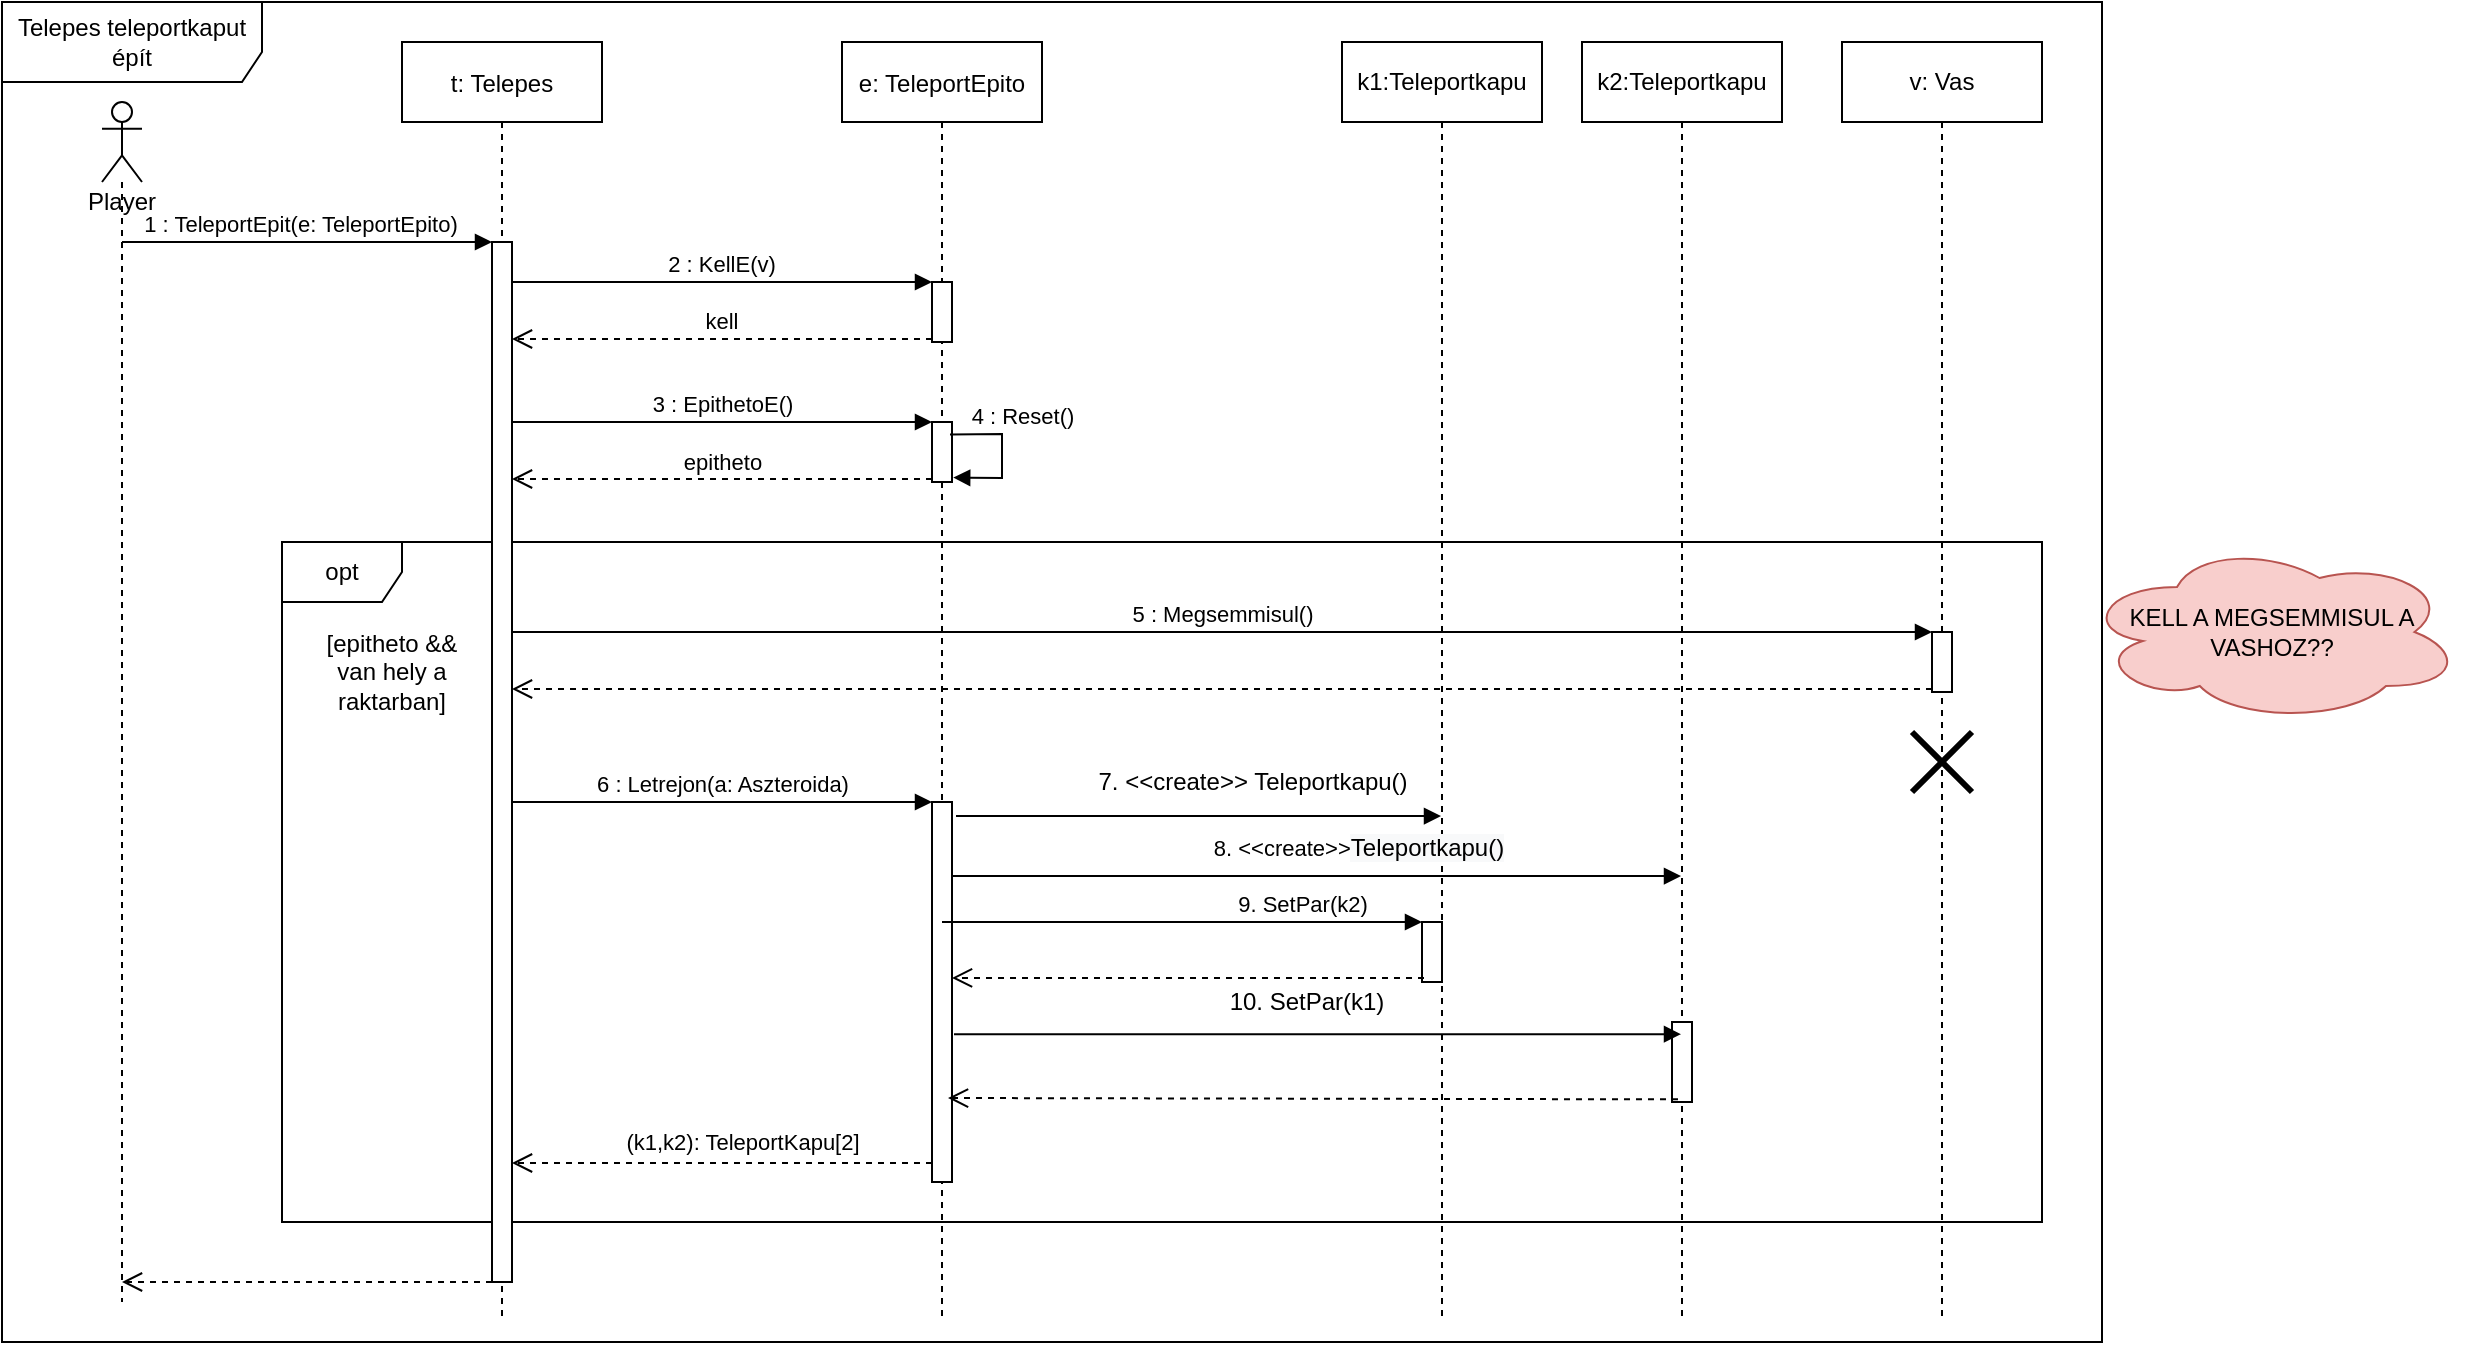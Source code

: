 <mxfile version="14.4.9" type="github">
  <diagram id="f_B4j9cx-HnKJeUxqofJ" name="Page-1">
    <mxGraphModel dx="1888" dy="548" grid="1" gridSize="10" guides="1" tooltips="1" connect="1" arrows="1" fold="1" page="1" pageScale="1" pageWidth="850" pageHeight="1100" math="0" shadow="0">
      <root>
        <mxCell id="0" />
        <mxCell id="1" parent="0" />
        <mxCell id="KqPVDPErh_Tl_M2lxwnU-1" value="Telepes teleportkaput épít" style="shape=umlFrame;whiteSpace=wrap;html=1;width=130;height=40;" vertex="1" parent="1">
          <mxGeometry x="-70" y="10" width="1050" height="670" as="geometry" />
        </mxCell>
        <mxCell id="KqPVDPErh_Tl_M2lxwnU-2" value="opt" style="shape=umlFrame;whiteSpace=wrap;html=1;" vertex="1" parent="1">
          <mxGeometry x="70" y="280" width="880" height="340" as="geometry" />
        </mxCell>
        <mxCell id="KqPVDPErh_Tl_M2lxwnU-3" value="3 : EpithetoE()" style="html=1;verticalAlign=bottom;endArrow=block;entryX=0;entryY=0;" edge="1" parent="1" source="KqPVDPErh_Tl_M2lxwnU-5" target="KqPVDPErh_Tl_M2lxwnU-7">
          <mxGeometry relative="1" as="geometry">
            <mxPoint x="180" y="270" as="sourcePoint" />
          </mxGeometry>
        </mxCell>
        <mxCell id="KqPVDPErh_Tl_M2lxwnU-4" value="t: Telepes" style="shape=umlLifeline;perimeter=lifelinePerimeter;container=1;collapsible=0;recursiveResize=0;rounded=0;shadow=0;strokeWidth=1;" vertex="1" parent="1">
          <mxGeometry x="130" y="30" width="100" height="640" as="geometry" />
        </mxCell>
        <mxCell id="KqPVDPErh_Tl_M2lxwnU-5" value="" style="html=1;points=[];perimeter=orthogonalPerimeter;" vertex="1" parent="KqPVDPErh_Tl_M2lxwnU-4">
          <mxGeometry x="45" y="100" width="10" height="520" as="geometry" />
        </mxCell>
        <mxCell id="KqPVDPErh_Tl_M2lxwnU-6" value="e: TeleportEpito" style="shape=umlLifeline;perimeter=lifelinePerimeter;container=1;collapsible=0;recursiveResize=0;rounded=0;shadow=0;strokeWidth=1;" vertex="1" parent="1">
          <mxGeometry x="350" y="30" width="100" height="640" as="geometry" />
        </mxCell>
        <mxCell id="KqPVDPErh_Tl_M2lxwnU-7" value="" style="html=1;points=[];perimeter=orthogonalPerimeter;" vertex="1" parent="KqPVDPErh_Tl_M2lxwnU-6">
          <mxGeometry x="45" y="190" width="10" height="30" as="geometry" />
        </mxCell>
        <mxCell id="KqPVDPErh_Tl_M2lxwnU-8" value="" style="points=[];perimeter=orthogonalPerimeter;rounded=0;shadow=0;strokeWidth=1;" vertex="1" parent="KqPVDPErh_Tl_M2lxwnU-6">
          <mxGeometry x="45" y="120" width="10" height="30" as="geometry" />
        </mxCell>
        <mxCell id="KqPVDPErh_Tl_M2lxwnU-9" value="" style="html=1;points=[];perimeter=orthogonalPerimeter;" vertex="1" parent="KqPVDPErh_Tl_M2lxwnU-6">
          <mxGeometry x="45" y="380" width="10" height="190" as="geometry" />
        </mxCell>
        <mxCell id="KqPVDPErh_Tl_M2lxwnU-26" value="4 : Reset()" style="html=1;verticalAlign=bottom;endArrow=block;exitX=0.9;exitY=0.207;exitDx=0;exitDy=0;exitPerimeter=0;entryX=1.06;entryY=0.927;entryDx=0;entryDy=0;entryPerimeter=0;rounded=0;" edge="1" parent="KqPVDPErh_Tl_M2lxwnU-6" source="KqPVDPErh_Tl_M2lxwnU-7" target="KqPVDPErh_Tl_M2lxwnU-7">
          <mxGeometry x="-0.282" y="10" relative="1" as="geometry">
            <mxPoint x="55" y="270.0" as="sourcePoint" />
            <mxPoint x="55" y="282.35" as="targetPoint" />
            <Array as="points">
              <mxPoint x="80" y="196" />
              <mxPoint x="80" y="218" />
            </Array>
            <mxPoint as="offset" />
          </mxGeometry>
        </mxCell>
        <mxCell id="KqPVDPErh_Tl_M2lxwnU-10" value="kell" style="verticalAlign=bottom;endArrow=open;dashed=1;endSize=8;exitX=0;exitY=0.95;shadow=0;strokeWidth=1;" edge="1" parent="1" source="KqPVDPErh_Tl_M2lxwnU-8" target="KqPVDPErh_Tl_M2lxwnU-5">
          <mxGeometry relative="1" as="geometry">
            <mxPoint x="285" y="246" as="targetPoint" />
          </mxGeometry>
        </mxCell>
        <mxCell id="KqPVDPErh_Tl_M2lxwnU-11" value="2 : KellE(v)" style="verticalAlign=bottom;endArrow=block;entryX=0;entryY=0;shadow=0;strokeWidth=1;" edge="1" parent="1" source="KqPVDPErh_Tl_M2lxwnU-5" target="KqPVDPErh_Tl_M2lxwnU-8">
          <mxGeometry relative="1" as="geometry">
            <mxPoint x="285" y="170" as="sourcePoint" />
            <Array as="points" />
          </mxGeometry>
        </mxCell>
        <mxCell id="KqPVDPErh_Tl_M2lxwnU-12" value="[epitheto &amp;amp;&amp;amp; van hely a raktarban]" style="text;html=1;strokeColor=none;fillColor=none;align=center;verticalAlign=middle;whiteSpace=wrap;rounded=0;" vertex="1" parent="1">
          <mxGeometry x="80" y="335" width="90" height="20" as="geometry" />
        </mxCell>
        <mxCell id="KqPVDPErh_Tl_M2lxwnU-13" value="epitheto" style="html=1;verticalAlign=bottom;endArrow=open;dashed=1;endSize=8;exitX=0;exitY=0.95;" edge="1" parent="1" source="KqPVDPErh_Tl_M2lxwnU-7" target="KqPVDPErh_Tl_M2lxwnU-5">
          <mxGeometry relative="1" as="geometry">
            <mxPoint x="180" y="289" as="targetPoint" />
          </mxGeometry>
        </mxCell>
        <mxCell id="KqPVDPErh_Tl_M2lxwnU-14" value="1 : TeleportEpit(e: TeleportEpito)" style="verticalAlign=bottom;startArrow=none;endArrow=block;startSize=8;shadow=0;strokeWidth=1;startFill=0;" edge="1" parent="1" source="KqPVDPErh_Tl_M2lxwnU-29">
          <mxGeometry x="-0.03" relative="1" as="geometry">
            <mxPoint x="70" y="130" as="sourcePoint" />
            <mxPoint x="175" y="130" as="targetPoint" />
            <mxPoint as="offset" />
          </mxGeometry>
        </mxCell>
        <mxCell id="KqPVDPErh_Tl_M2lxwnU-15" value="" style="html=1;verticalAlign=bottom;endArrow=open;dashed=1;endSize=8;" edge="1" parent="1" source="KqPVDPErh_Tl_M2lxwnU-5" target="KqPVDPErh_Tl_M2lxwnU-29">
          <mxGeometry relative="1" as="geometry">
            <mxPoint x="176" y="769" as="sourcePoint" />
            <mxPoint x="30" y="650" as="targetPoint" />
            <Array as="points">
              <mxPoint x="130" y="650" />
              <mxPoint x="100" y="650" />
              <mxPoint x="70" y="650" />
            </Array>
          </mxGeometry>
        </mxCell>
        <mxCell id="KqPVDPErh_Tl_M2lxwnU-16" value="6 : Letrejon(a: Aszteroida)" style="html=1;verticalAlign=bottom;endArrow=block;entryX=0;entryY=0;" edge="1" parent="1" source="KqPVDPErh_Tl_M2lxwnU-5" target="KqPVDPErh_Tl_M2lxwnU-9">
          <mxGeometry relative="1" as="geometry">
            <mxPoint x="325" y="610" as="sourcePoint" />
          </mxGeometry>
        </mxCell>
        <mxCell id="KqPVDPErh_Tl_M2lxwnU-17" value="" style="html=1;verticalAlign=bottom;endArrow=open;dashed=1;endSize=8;exitX=0;exitY=0.95;" edge="1" parent="1" source="KqPVDPErh_Tl_M2lxwnU-9" target="KqPVDPErh_Tl_M2lxwnU-5">
          <mxGeometry relative="1" as="geometry">
            <mxPoint x="325" y="686" as="targetPoint" />
          </mxGeometry>
        </mxCell>
        <mxCell id="KqPVDPErh_Tl_M2lxwnU-18" value="(k1,k2): TeleportKapu[2]" style="edgeLabel;html=1;align=center;verticalAlign=middle;resizable=0;points=[];" vertex="1" connectable="0" parent="KqPVDPErh_Tl_M2lxwnU-17">
          <mxGeometry x="-0.2" y="-3" relative="1" as="geometry">
            <mxPoint x="-11" y="-7.5" as="offset" />
          </mxGeometry>
        </mxCell>
        <mxCell id="KqPVDPErh_Tl_M2lxwnU-19" value="k1:Teleportkapu" style="shape=umlLifeline;perimeter=lifelinePerimeter;whiteSpace=wrap;html=1;container=1;collapsible=0;recursiveResize=0;outlineConnect=0;" vertex="1" parent="1">
          <mxGeometry x="600" y="30" width="100" height="640" as="geometry" />
        </mxCell>
        <mxCell id="KqPVDPErh_Tl_M2lxwnU-20" value="" style="html=1;points=[];perimeter=orthogonalPerimeter;" vertex="1" parent="KqPVDPErh_Tl_M2lxwnU-19">
          <mxGeometry x="40" y="440" width="10" height="30" as="geometry" />
        </mxCell>
        <mxCell id="KqPVDPErh_Tl_M2lxwnU-21" value="k2:Teleportkapu" style="shape=umlLifeline;perimeter=lifelinePerimeter;whiteSpace=wrap;html=1;container=1;collapsible=0;recursiveResize=0;outlineConnect=0;" vertex="1" parent="1">
          <mxGeometry x="720" y="30" width="100" height="640" as="geometry" />
        </mxCell>
        <mxCell id="KqPVDPErh_Tl_M2lxwnU-22" value="" style="html=1;points=[];perimeter=orthogonalPerimeter;" vertex="1" parent="KqPVDPErh_Tl_M2lxwnU-21">
          <mxGeometry x="45" y="490" width="10" height="40" as="geometry" />
        </mxCell>
        <mxCell id="KqPVDPErh_Tl_M2lxwnU-23" value="" style="html=1;verticalAlign=bottom;endArrow=block;" edge="1" parent="1">
          <mxGeometry x="0.079" y="10" width="80" relative="1" as="geometry">
            <mxPoint x="400" y="470" as="sourcePoint" />
            <mxPoint x="640" y="470" as="targetPoint" />
            <mxPoint as="offset" />
          </mxGeometry>
        </mxCell>
        <mxCell id="KqPVDPErh_Tl_M2lxwnU-24" value="9. SetPar(k2)" style="html=1;verticalAlign=bottom;endArrow=block;exitX=1.1;exitY=0.611;exitDx=0;exitDy=0;exitPerimeter=0;" edge="1" parent="1" source="KqPVDPErh_Tl_M2lxwnU-9" target="KqPVDPErh_Tl_M2lxwnU-21">
          <mxGeometry x="-0.043" y="56" width="80" relative="1" as="geometry">
            <mxPoint x="410" y="450" as="sourcePoint" />
            <mxPoint x="669.5" y="450" as="targetPoint" />
            <mxPoint as="offset" />
          </mxGeometry>
        </mxCell>
        <mxCell id="KqPVDPErh_Tl_M2lxwnU-25" value="10. SetPar(k1)" style="text;html=1;align=center;verticalAlign=middle;resizable=0;points=[];autosize=1;" vertex="1" parent="1">
          <mxGeometry x="537" y="500" width="90" height="20" as="geometry" />
        </mxCell>
        <mxCell id="KqPVDPErh_Tl_M2lxwnU-27" value="" style="html=1;verticalAlign=bottom;endArrow=block;exitX=1.2;exitY=0.037;exitDx=0;exitDy=0;exitPerimeter=0;" edge="1" parent="1" source="KqPVDPErh_Tl_M2lxwnU-9" target="KqPVDPErh_Tl_M2lxwnU-19">
          <mxGeometry x="0.079" y="10" width="80" relative="1" as="geometry">
            <mxPoint x="410" y="421" as="sourcePoint" />
            <mxPoint x="651.02" y="412.01" as="targetPoint" />
            <mxPoint as="offset" />
          </mxGeometry>
        </mxCell>
        <mxCell id="KqPVDPErh_Tl_M2lxwnU-28" value="8. &amp;lt;&amp;lt;create&amp;gt;&amp;gt;&lt;span style=&quot;font-size: 12px ; background-color: rgb(248 , 249 , 250)&quot;&gt;Teleportkapu()&lt;/span&gt;" style="html=1;verticalAlign=bottom;endArrow=block;exitX=1;exitY=0.195;exitDx=0;exitDy=0;exitPerimeter=0;" edge="1" parent="1" source="KqPVDPErh_Tl_M2lxwnU-9" target="KqPVDPErh_Tl_M2lxwnU-21">
          <mxGeometry x="0.11" y="5" width="80" relative="1" as="geometry">
            <mxPoint x="411" y="435" as="sourcePoint" />
            <mxPoint x="776.5" y="439" as="targetPoint" />
            <mxPoint as="offset" />
          </mxGeometry>
        </mxCell>
        <mxCell id="KqPVDPErh_Tl_M2lxwnU-29" value="Player" style="shape=umlLifeline;participant=umlActor;perimeter=lifelinePerimeter;whiteSpace=wrap;html=1;container=1;collapsible=0;recursiveResize=0;verticalAlign=top;spacingTop=36;outlineConnect=0;" vertex="1" parent="1">
          <mxGeometry x="-20" y="60" width="20" height="600" as="geometry" />
        </mxCell>
        <mxCell id="KqPVDPErh_Tl_M2lxwnU-30" value="" style="html=1;verticalAlign=bottom;endArrow=open;dashed=1;endSize=8;exitX=0.1;exitY=0.933;exitDx=0;exitDy=0;exitPerimeter=0;" edge="1" parent="1" source="KqPVDPErh_Tl_M2lxwnU-20" target="KqPVDPErh_Tl_M2lxwnU-9">
          <mxGeometry relative="1" as="geometry">
            <mxPoint x="795" y="450" as="sourcePoint" />
            <mxPoint x="410" y="498" as="targetPoint" />
          </mxGeometry>
        </mxCell>
        <mxCell id="KqPVDPErh_Tl_M2lxwnU-31" value="" style="html=1;verticalAlign=bottom;endArrow=open;dashed=1;endSize=8;entryX=0.53;entryY=0.825;entryDx=0;entryDy=0;entryPerimeter=0;exitX=0.3;exitY=0.967;exitDx=0;exitDy=0;exitPerimeter=0;" edge="1" parent="1" source="KqPVDPErh_Tl_M2lxwnU-22" target="KqPVDPErh_Tl_M2lxwnU-6">
          <mxGeometry relative="1" as="geometry">
            <mxPoint x="640" y="550" as="sourcePoint" />
            <mxPoint x="400" y="551.93" as="targetPoint" />
          </mxGeometry>
        </mxCell>
        <mxCell id="KqPVDPErh_Tl_M2lxwnU-32" value="7. &amp;lt;&amp;lt;create&amp;gt;&amp;gt; Teleportkapu()" style="text;html=1;align=center;verticalAlign=middle;resizable=0;points=[];autosize=1;" vertex="1" parent="1">
          <mxGeometry x="470" y="390" width="170" height="20" as="geometry" />
        </mxCell>
        <mxCell id="KqPVDPErh_Tl_M2lxwnU-36" value="v: Vas" style="shape=umlLifeline;perimeter=lifelinePerimeter;whiteSpace=wrap;html=1;container=1;collapsible=0;recursiveResize=0;outlineConnect=0;" vertex="1" parent="1">
          <mxGeometry x="850" y="30" width="100" height="640" as="geometry" />
        </mxCell>
        <mxCell id="KqPVDPErh_Tl_M2lxwnU-38" value="" style="html=1;points=[];perimeter=orthogonalPerimeter;" vertex="1" parent="KqPVDPErh_Tl_M2lxwnU-36">
          <mxGeometry x="45" y="295" width="10" height="30" as="geometry" />
        </mxCell>
        <mxCell id="KqPVDPErh_Tl_M2lxwnU-41" value="" style="shape=umlDestroy;whiteSpace=wrap;html=1;strokeWidth=3;" vertex="1" parent="KqPVDPErh_Tl_M2lxwnU-36">
          <mxGeometry x="35" y="345" width="30" height="30" as="geometry" />
        </mxCell>
        <mxCell id="KqPVDPErh_Tl_M2lxwnU-39" value="5 : Megsemmisul()" style="html=1;verticalAlign=bottom;endArrow=block;entryX=0;entryY=0;" edge="1" target="KqPVDPErh_Tl_M2lxwnU-38" parent="1" source="KqPVDPErh_Tl_M2lxwnU-5">
          <mxGeometry relative="1" as="geometry">
            <mxPoint x="830" y="300" as="sourcePoint" />
          </mxGeometry>
        </mxCell>
        <mxCell id="KqPVDPErh_Tl_M2lxwnU-40" value="" style="html=1;verticalAlign=bottom;endArrow=open;dashed=1;endSize=8;exitX=0;exitY=0.95;" edge="1" source="KqPVDPErh_Tl_M2lxwnU-38" parent="1" target="KqPVDPErh_Tl_M2lxwnU-5">
          <mxGeometry relative="1" as="geometry">
            <mxPoint x="830" y="376" as="targetPoint" />
          </mxGeometry>
        </mxCell>
        <mxCell id="KqPVDPErh_Tl_M2lxwnU-42" value="KELL A MEGSEMMISUL A VASHOZ??" style="ellipse;shape=cloud;whiteSpace=wrap;html=1;fillColor=#f8cecc;strokeColor=#b85450;" vertex="1" parent="1">
          <mxGeometry x="970" y="280" width="190" height="90" as="geometry" />
        </mxCell>
      </root>
    </mxGraphModel>
  </diagram>
</mxfile>
